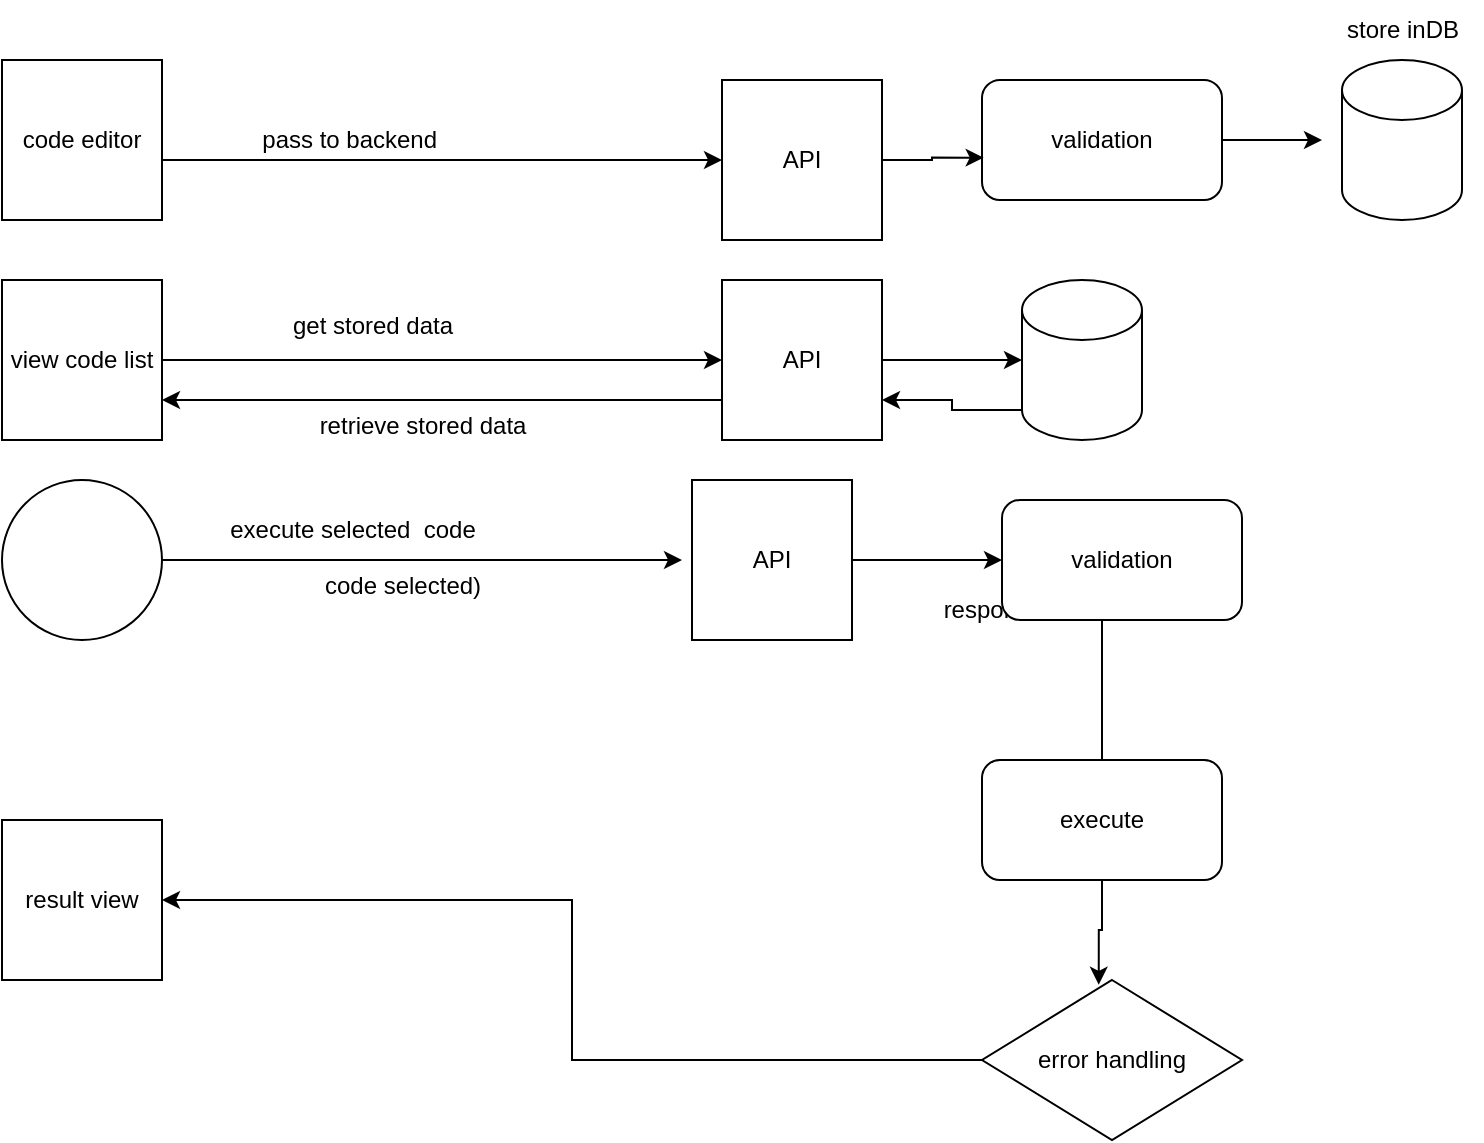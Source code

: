 <mxfile version="26.0.7">
  <diagram name="Page-1" id="INccAky2hcgDYfL80aUZ">
    <mxGraphModel dx="1050" dy="522" grid="1" gridSize="10" guides="1" tooltips="1" connect="1" arrows="1" fold="1" page="1" pageScale="1" pageWidth="850" pageHeight="1100" math="0" shadow="0">
      <root>
        <mxCell id="0" />
        <mxCell id="1" parent="0" />
        <mxCell id="1Ej0JU2v9Zvsj_evOxHd-1" value="code editor" style="whiteSpace=wrap;html=1;aspect=fixed;" vertex="1" parent="1">
          <mxGeometry x="40" y="110" width="80" height="80" as="geometry" />
        </mxCell>
        <mxCell id="1Ej0JU2v9Zvsj_evOxHd-2" value="" style="endArrow=classic;html=1;rounded=0;entryX=0;entryY=0.5;entryDx=0;entryDy=0;" edge="1" parent="1" target="1Ej0JU2v9Zvsj_evOxHd-4">
          <mxGeometry width="50" height="50" relative="1" as="geometry">
            <mxPoint x="120" y="160" as="sourcePoint" />
            <mxPoint x="220" y="160" as="targetPoint" />
          </mxGeometry>
        </mxCell>
        <mxCell id="1Ej0JU2v9Zvsj_evOxHd-3" value="pass to backend&amp;nbsp;" style="text;html=1;align=center;verticalAlign=middle;resizable=0;points=[];autosize=1;strokeColor=none;fillColor=none;" vertex="1" parent="1">
          <mxGeometry x="160" y="135" width="110" height="30" as="geometry" />
        </mxCell>
        <mxCell id="1Ej0JU2v9Zvsj_evOxHd-4" value="API" style="whiteSpace=wrap;html=1;aspect=fixed;" vertex="1" parent="1">
          <mxGeometry x="400" y="120" width="80" height="80" as="geometry" />
        </mxCell>
        <mxCell id="1Ej0JU2v9Zvsj_evOxHd-16" style="edgeStyle=orthogonalEdgeStyle;rounded=0;orthogonalLoop=1;jettySize=auto;html=1;exitX=1;exitY=0.5;exitDx=0;exitDy=0;" edge="1" parent="1" source="1Ej0JU2v9Zvsj_evOxHd-5">
          <mxGeometry relative="1" as="geometry">
            <mxPoint x="700" y="150" as="targetPoint" />
          </mxGeometry>
        </mxCell>
        <mxCell id="1Ej0JU2v9Zvsj_evOxHd-5" value="validation" style="rounded=1;whiteSpace=wrap;html=1;" vertex="1" parent="1">
          <mxGeometry x="530" y="120" width="120" height="60" as="geometry" />
        </mxCell>
        <mxCell id="1Ej0JU2v9Zvsj_evOxHd-8" value="" style="edgeStyle=orthogonalEdgeStyle;rounded=0;orthogonalLoop=1;jettySize=auto;html=1;" edge="1" parent="1" source="1Ej0JU2v9Zvsj_evOxHd-6">
          <mxGeometry relative="1" as="geometry">
            <mxPoint x="590" y="330" as="targetPoint" />
          </mxGeometry>
        </mxCell>
        <mxCell id="1Ej0JU2v9Zvsj_evOxHd-6" value="execute" style="rounded=1;whiteSpace=wrap;html=1;" vertex="1" parent="1">
          <mxGeometry x="530" y="460" width="120" height="60" as="geometry" />
        </mxCell>
        <mxCell id="1Ej0JU2v9Zvsj_evOxHd-10" value="response" style="text;html=1;align=center;verticalAlign=middle;resizable=0;points=[];autosize=1;strokeColor=none;fillColor=none;" vertex="1" parent="1">
          <mxGeometry x="500" y="370" width="70" height="30" as="geometry" />
        </mxCell>
        <mxCell id="1Ej0JU2v9Zvsj_evOxHd-11" style="edgeStyle=orthogonalEdgeStyle;rounded=0;orthogonalLoop=1;jettySize=auto;html=1;entryX=0.007;entryY=0.647;entryDx=0;entryDy=0;entryPerimeter=0;" edge="1" parent="1" source="1Ej0JU2v9Zvsj_evOxHd-4" target="1Ej0JU2v9Zvsj_evOxHd-5">
          <mxGeometry relative="1" as="geometry" />
        </mxCell>
        <mxCell id="1Ej0JU2v9Zvsj_evOxHd-38" style="edgeStyle=orthogonalEdgeStyle;rounded=0;orthogonalLoop=1;jettySize=auto;html=1;entryX=1;entryY=0.5;entryDx=0;entryDy=0;" edge="1" parent="1" source="1Ej0JU2v9Zvsj_evOxHd-13" target="1Ej0JU2v9Zvsj_evOxHd-14">
          <mxGeometry relative="1" as="geometry" />
        </mxCell>
        <mxCell id="1Ej0JU2v9Zvsj_evOxHd-13" value="error handling" style="rhombus;whiteSpace=wrap;html=1;" vertex="1" parent="1">
          <mxGeometry x="530" y="570" width="130" height="80" as="geometry" />
        </mxCell>
        <mxCell id="1Ej0JU2v9Zvsj_evOxHd-14" value="result view" style="whiteSpace=wrap;html=1;aspect=fixed;" vertex="1" parent="1">
          <mxGeometry x="40" y="490" width="80" height="80" as="geometry" />
        </mxCell>
        <mxCell id="1Ej0JU2v9Zvsj_evOxHd-17" value="" style="shape=cylinder3;whiteSpace=wrap;html=1;boundedLbl=1;backgroundOutline=1;size=15;" vertex="1" parent="1">
          <mxGeometry x="710" y="110" width="60" height="80" as="geometry" />
        </mxCell>
        <mxCell id="1Ej0JU2v9Zvsj_evOxHd-18" value="store inDB" style="text;html=1;align=center;verticalAlign=middle;resizable=0;points=[];autosize=1;strokeColor=none;fillColor=none;" vertex="1" parent="1">
          <mxGeometry x="700" y="80" width="80" height="30" as="geometry" />
        </mxCell>
        <mxCell id="1Ej0JU2v9Zvsj_evOxHd-19" value="view code list" style="whiteSpace=wrap;html=1;aspect=fixed;" vertex="1" parent="1">
          <mxGeometry x="40" y="220" width="80" height="80" as="geometry" />
        </mxCell>
        <mxCell id="1Ej0JU2v9Zvsj_evOxHd-21" value="" style="endArrow=classic;html=1;rounded=0;" edge="1" parent="1">
          <mxGeometry width="50" height="50" relative="1" as="geometry">
            <mxPoint x="120" y="260" as="sourcePoint" />
            <mxPoint x="400" y="260" as="targetPoint" />
          </mxGeometry>
        </mxCell>
        <mxCell id="1Ej0JU2v9Zvsj_evOxHd-22" value="get stored data" style="text;html=1;align=center;verticalAlign=middle;resizable=0;points=[];autosize=1;strokeColor=none;fillColor=none;" vertex="1" parent="1">
          <mxGeometry x="175" y="228" width="100" height="30" as="geometry" />
        </mxCell>
        <mxCell id="1Ej0JU2v9Zvsj_evOxHd-27" style="edgeStyle=orthogonalEdgeStyle;rounded=0;orthogonalLoop=1;jettySize=auto;html=1;exitX=0;exitY=0.75;exitDx=0;exitDy=0;entryX=1;entryY=0.75;entryDx=0;entryDy=0;" edge="1" parent="1" source="1Ej0JU2v9Zvsj_evOxHd-23" target="1Ej0JU2v9Zvsj_evOxHd-19">
          <mxGeometry relative="1" as="geometry" />
        </mxCell>
        <mxCell id="1Ej0JU2v9Zvsj_evOxHd-23" value="API" style="whiteSpace=wrap;html=1;aspect=fixed;" vertex="1" parent="1">
          <mxGeometry x="400" y="220" width="80" height="80" as="geometry" />
        </mxCell>
        <mxCell id="1Ej0JU2v9Zvsj_evOxHd-26" style="edgeStyle=orthogonalEdgeStyle;rounded=0;orthogonalLoop=1;jettySize=auto;html=1;exitX=0;exitY=1;exitDx=0;exitDy=-15;exitPerimeter=0;entryX=1;entryY=0.75;entryDx=0;entryDy=0;" edge="1" parent="1" source="1Ej0JU2v9Zvsj_evOxHd-24" target="1Ej0JU2v9Zvsj_evOxHd-23">
          <mxGeometry relative="1" as="geometry" />
        </mxCell>
        <mxCell id="1Ej0JU2v9Zvsj_evOxHd-24" value="" style="shape=cylinder3;whiteSpace=wrap;html=1;boundedLbl=1;backgroundOutline=1;size=15;" vertex="1" parent="1">
          <mxGeometry x="550" y="220" width="60" height="80" as="geometry" />
        </mxCell>
        <mxCell id="1Ej0JU2v9Zvsj_evOxHd-25" style="edgeStyle=orthogonalEdgeStyle;rounded=0;orthogonalLoop=1;jettySize=auto;html=1;entryX=0;entryY=0.5;entryDx=0;entryDy=0;entryPerimeter=0;" edge="1" parent="1" source="1Ej0JU2v9Zvsj_evOxHd-23" target="1Ej0JU2v9Zvsj_evOxHd-24">
          <mxGeometry relative="1" as="geometry" />
        </mxCell>
        <mxCell id="1Ej0JU2v9Zvsj_evOxHd-28" value="retrieve stored data" style="text;html=1;align=center;verticalAlign=middle;resizable=0;points=[];autosize=1;strokeColor=none;fillColor=none;" vertex="1" parent="1">
          <mxGeometry x="185" y="278" width="130" height="30" as="geometry" />
        </mxCell>
        <mxCell id="1Ej0JU2v9Zvsj_evOxHd-30" style="edgeStyle=orthogonalEdgeStyle;rounded=0;orthogonalLoop=1;jettySize=auto;html=1;" edge="1" parent="1" source="1Ej0JU2v9Zvsj_evOxHd-29">
          <mxGeometry relative="1" as="geometry">
            <mxPoint x="380" y="360" as="targetPoint" />
          </mxGeometry>
        </mxCell>
        <mxCell id="1Ej0JU2v9Zvsj_evOxHd-29" value="" style="ellipse;whiteSpace=wrap;html=1;aspect=fixed;" vertex="1" parent="1">
          <mxGeometry x="40" y="320" width="80" height="80" as="geometry" />
        </mxCell>
        <mxCell id="1Ej0JU2v9Zvsj_evOxHd-31" value="execute selected&amp;nbsp; code" style="text;html=1;align=center;verticalAlign=middle;resizable=0;points=[];autosize=1;strokeColor=none;fillColor=none;" vertex="1" parent="1">
          <mxGeometry x="140" y="330" width="150" height="30" as="geometry" />
        </mxCell>
        <mxCell id="1Ej0JU2v9Zvsj_evOxHd-32" value="code selected)" style="text;html=1;align=center;verticalAlign=middle;resizable=0;points=[];autosize=1;strokeColor=none;fillColor=none;" vertex="1" parent="1">
          <mxGeometry x="190" y="358" width="100" height="30" as="geometry" />
        </mxCell>
        <mxCell id="1Ej0JU2v9Zvsj_evOxHd-36" style="edgeStyle=orthogonalEdgeStyle;rounded=0;orthogonalLoop=1;jettySize=auto;html=1;" edge="1" parent="1" source="1Ej0JU2v9Zvsj_evOxHd-33" target="1Ej0JU2v9Zvsj_evOxHd-35">
          <mxGeometry relative="1" as="geometry" />
        </mxCell>
        <mxCell id="1Ej0JU2v9Zvsj_evOxHd-33" value="API" style="whiteSpace=wrap;html=1;aspect=fixed;" vertex="1" parent="1">
          <mxGeometry x="385" y="320" width="80" height="80" as="geometry" />
        </mxCell>
        <mxCell id="1Ej0JU2v9Zvsj_evOxHd-35" value="validation" style="rounded=1;whiteSpace=wrap;html=1;" vertex="1" parent="1">
          <mxGeometry x="540" y="330" width="120" height="60" as="geometry" />
        </mxCell>
        <mxCell id="1Ej0JU2v9Zvsj_evOxHd-37" style="edgeStyle=orthogonalEdgeStyle;rounded=0;orthogonalLoop=1;jettySize=auto;html=1;entryX=0.449;entryY=0.03;entryDx=0;entryDy=0;entryPerimeter=0;" edge="1" parent="1" source="1Ej0JU2v9Zvsj_evOxHd-6" target="1Ej0JU2v9Zvsj_evOxHd-13">
          <mxGeometry relative="1" as="geometry" />
        </mxCell>
      </root>
    </mxGraphModel>
  </diagram>
</mxfile>
